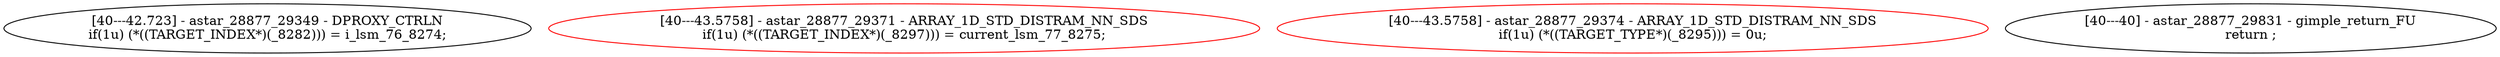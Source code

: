 digraph G {
50[label="[40---42.723] - astar_28877_29349 - DPROXY_CTRLN\nif(1u) (*((TARGET_INDEX*)(_8282))) = i_lsm_76_8274;\n"];
51[color=red,label="[40---43.5758] - astar_28877_29371 - ARRAY_1D_STD_DISTRAM_NN_SDS\nif(1u) (*((TARGET_INDEX*)(_8297))) = current_lsm_77_8275;\n"];
52[color=red,label="[40---43.5758] - astar_28877_29374 - ARRAY_1D_STD_DISTRAM_NN_SDS\nif(1u) (*((TARGET_TYPE*)(_8295))) = 0u;\n"];
53[label="[40---40] - astar_28877_29831 - gimple_return_FU\nreturn ;\n"];
}
